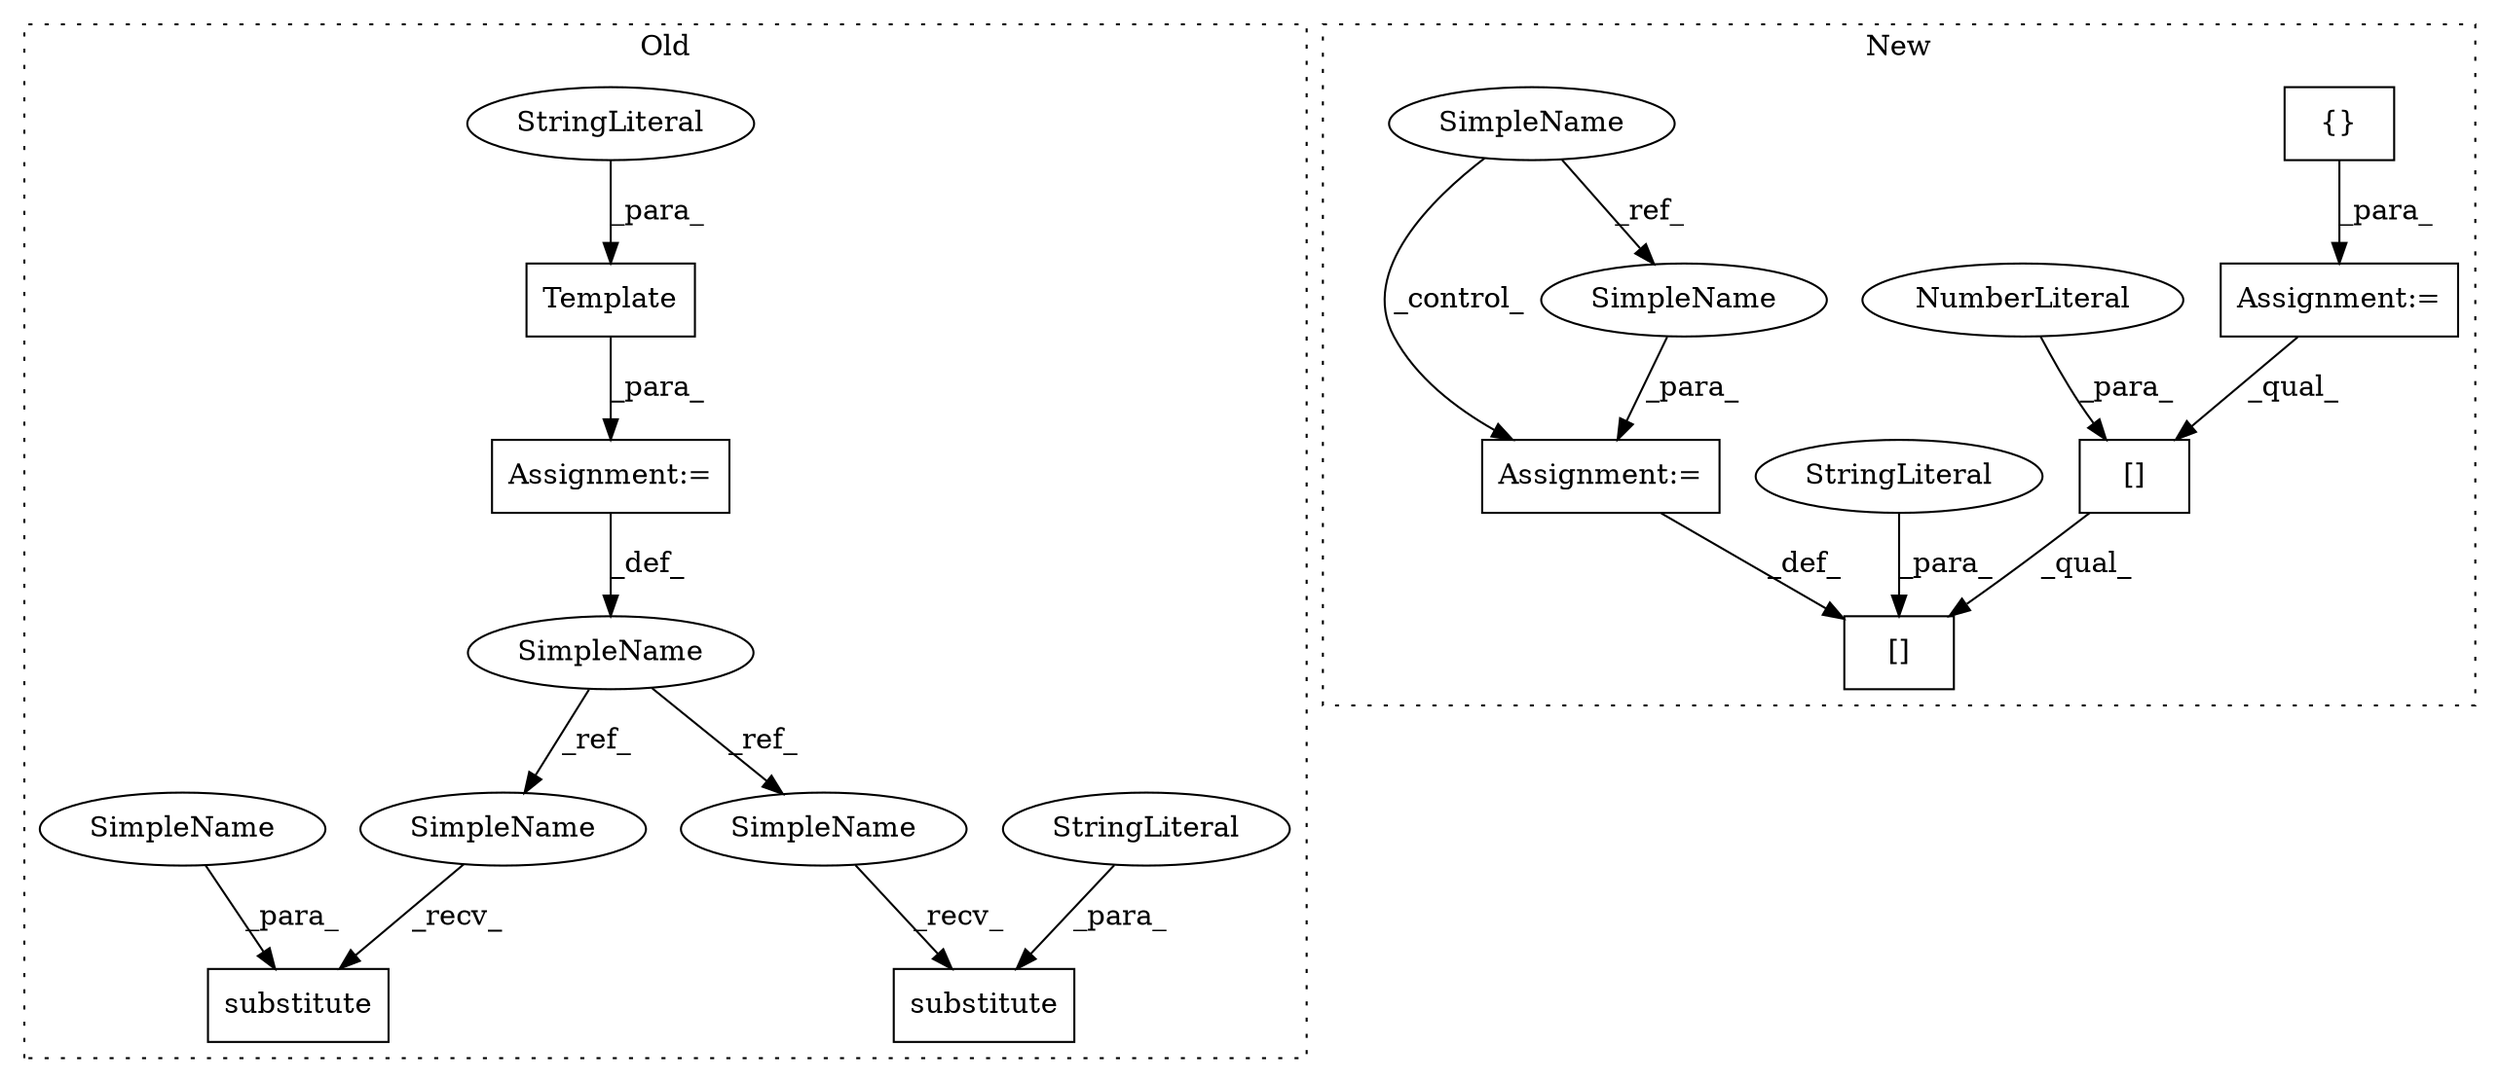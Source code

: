 digraph G {
subgraph cluster0 {
1 [label="substitute" a="32" s="7463,7479" l="11,1" shape="box"];
7 [label="StringLiteral" a="45" s="7474" l="5" shape="ellipse"];
8 [label="Template" a="32" s="7089,7327" l="9,1" shape="box"];
9 [label="StringLiteral" a="45" s="7098" l="229" shape="ellipse"];
10 [label="Assignment:=" a="7" s="7088" l="1" shape="box"];
12 [label="substitute" a="32" s="7634,7652" l="11,1" shape="box"];
13 [label="SimpleName" a="42" s="7074" l="14" shape="ellipse"];
16 [label="SimpleName" a="42" s="7619" l="14" shape="ellipse"];
17 [label="SimpleName" a="42" s="7448" l="14" shape="ellipse"];
19 [label="SimpleName" a="42" s="7645" l="7" shape="ellipse"];
label = "Old";
style="dotted";
}
subgraph cluster1 {
2 [label="[]" a="2" s="7657,7684" l="18,1" shape="box"];
3 [label="{}" a="4" s="7306,7416" l="1,1" shape="box"];
4 [label="[]" a="2" s="7657,7673" l="15,1" shape="box"];
5 [label="NumberLiteral" a="34" s="7672" l="1" shape="ellipse"];
6 [label="StringLiteral" a="45" s="7675" l="9" shape="ellipse"];
11 [label="Assignment:=" a="7" s="7288" l="1" shape="box"];
14 [label="Assignment:=" a="7" s="7685" l="1" shape="box"];
15 [label="SimpleName" a="42" s="7629" l="7" shape="ellipse"];
18 [label="SimpleName" a="42" s="7686" l="7" shape="ellipse"];
label = "New";
style="dotted";
}
3 -> 11 [label="_para_"];
4 -> 2 [label="_qual_"];
5 -> 4 [label="_para_"];
6 -> 2 [label="_para_"];
7 -> 1 [label="_para_"];
8 -> 10 [label="_para_"];
9 -> 8 [label="_para_"];
10 -> 13 [label="_def_"];
11 -> 4 [label="_qual_"];
13 -> 16 [label="_ref_"];
13 -> 17 [label="_ref_"];
14 -> 2 [label="_def_"];
15 -> 18 [label="_ref_"];
15 -> 14 [label="_control_"];
16 -> 12 [label="_recv_"];
17 -> 1 [label="_recv_"];
18 -> 14 [label="_para_"];
19 -> 12 [label="_para_"];
}